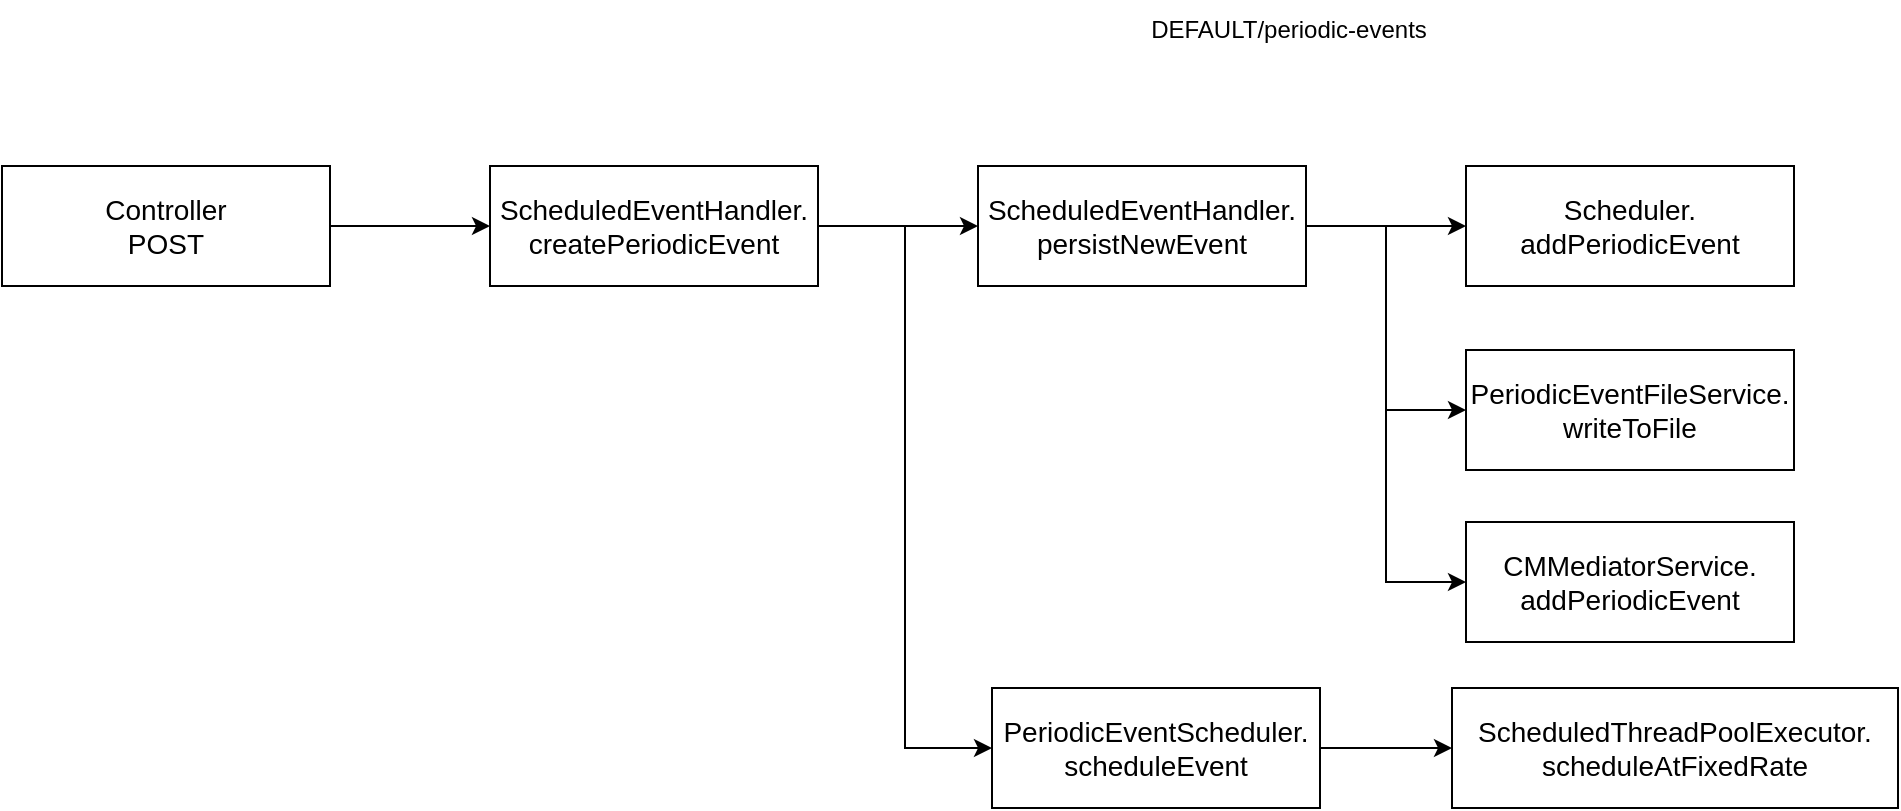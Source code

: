 <mxfile version="18.0.6" type="github">
  <diagram id="ojhRY_1zvZBuSHtZZLaS" name="Page-1">
    <mxGraphModel dx="638" dy="536" grid="0" gridSize="10" guides="1" tooltips="1" connect="1" arrows="1" fold="1" page="0" pageScale="1" pageWidth="850" pageHeight="1100" math="0" shadow="0">
      <root>
        <mxCell id="0" />
        <mxCell id="1" parent="0" />
        <mxCell id="zeNO0scl5gailHSOh_lj-3" value="" style="edgeStyle=orthogonalEdgeStyle;rounded=0;orthogonalLoop=1;jettySize=auto;html=1;" edge="1" parent="1" source="zeNO0scl5gailHSOh_lj-1" target="zeNO0scl5gailHSOh_lj-2">
          <mxGeometry relative="1" as="geometry" />
        </mxCell>
        <UserObject label="&lt;div&gt;Controller&lt;/div&gt;POST" id="zeNO0scl5gailHSOh_lj-1">
          <mxCell style="whiteSpace=wrap;html=1;align=center;treeFolding=1;treeMoving=1;newEdgeStyle={&quot;edgeStyle&quot;:&quot;elbowEdgeStyle&quot;,&quot;startArrow&quot;:&quot;none&quot;,&quot;endArrow&quot;:&quot;none&quot;};fontStyle=0;fontSize=14;" vertex="1" parent="1">
            <mxGeometry x="692" y="364" width="164" height="60" as="geometry" />
          </mxCell>
        </UserObject>
        <mxCell id="zeNO0scl5gailHSOh_lj-5" value="" style="edgeStyle=orthogonalEdgeStyle;rounded=0;orthogonalLoop=1;jettySize=auto;html=1;" edge="1" parent="1" source="zeNO0scl5gailHSOh_lj-2" target="zeNO0scl5gailHSOh_lj-4">
          <mxGeometry relative="1" as="geometry" />
        </mxCell>
        <mxCell id="zeNO0scl5gailHSOh_lj-15" value="" style="edgeStyle=orthogonalEdgeStyle;rounded=0;orthogonalLoop=1;jettySize=auto;html=1;entryX=0;entryY=0.5;entryDx=0;entryDy=0;" edge="1" parent="1" source="zeNO0scl5gailHSOh_lj-2" target="zeNO0scl5gailHSOh_lj-14">
          <mxGeometry relative="1" as="geometry" />
        </mxCell>
        <UserObject label="&lt;div&gt;ScheduledEventHandler.&lt;/div&gt;&lt;div&gt;createPeriodicEvent&lt;br&gt;&lt;/div&gt;" id="zeNO0scl5gailHSOh_lj-2">
          <mxCell style="whiteSpace=wrap;html=1;align=center;treeFolding=1;treeMoving=1;newEdgeStyle={&quot;edgeStyle&quot;:&quot;elbowEdgeStyle&quot;,&quot;startArrow&quot;:&quot;none&quot;,&quot;endArrow&quot;:&quot;none&quot;};fontStyle=0;fontSize=14;" vertex="1" parent="1">
            <mxGeometry x="936" y="364" width="164" height="60" as="geometry" />
          </mxCell>
        </UserObject>
        <mxCell id="zeNO0scl5gailHSOh_lj-8" value="" style="edgeStyle=orthogonalEdgeStyle;rounded=0;orthogonalLoop=1;jettySize=auto;html=1;" edge="1" parent="1" source="zeNO0scl5gailHSOh_lj-4" target="zeNO0scl5gailHSOh_lj-7">
          <mxGeometry relative="1" as="geometry" />
        </mxCell>
        <mxCell id="zeNO0scl5gailHSOh_lj-10" value="" style="edgeStyle=orthogonalEdgeStyle;rounded=0;orthogonalLoop=1;jettySize=auto;html=1;entryX=0;entryY=0.5;entryDx=0;entryDy=0;" edge="1" parent="1" source="zeNO0scl5gailHSOh_lj-4" target="zeNO0scl5gailHSOh_lj-9">
          <mxGeometry relative="1" as="geometry" />
        </mxCell>
        <mxCell id="zeNO0scl5gailHSOh_lj-13" value="" style="edgeStyle=orthogonalEdgeStyle;rounded=0;orthogonalLoop=1;jettySize=auto;html=1;entryX=0;entryY=0.5;entryDx=0;entryDy=0;" edge="1" parent="1" source="zeNO0scl5gailHSOh_lj-4" target="zeNO0scl5gailHSOh_lj-12">
          <mxGeometry relative="1" as="geometry" />
        </mxCell>
        <UserObject label="&lt;div&gt;ScheduledEventHandler.&lt;/div&gt;&lt;div&gt;persistNewEvent&lt;br&gt;&lt;/div&gt;" id="zeNO0scl5gailHSOh_lj-4">
          <mxCell style="whiteSpace=wrap;html=1;align=center;treeFolding=1;treeMoving=1;newEdgeStyle={&quot;edgeStyle&quot;:&quot;elbowEdgeStyle&quot;,&quot;startArrow&quot;:&quot;none&quot;,&quot;endArrow&quot;:&quot;none&quot;};fontStyle=0;fontSize=14;" vertex="1" parent="1">
            <mxGeometry x="1180" y="364" width="164" height="60" as="geometry" />
          </mxCell>
        </UserObject>
        <mxCell id="zeNO0scl5gailHSOh_lj-6" value="DEFAULT/periodic-events" style="text;html=1;strokeColor=none;fillColor=none;align=center;verticalAlign=middle;whiteSpace=wrap;rounded=0;" vertex="1" parent="1">
          <mxGeometry x="1232" y="281" width="207" height="30" as="geometry" />
        </mxCell>
        <UserObject label="&lt;div&gt;Scheduler.&lt;/div&gt;&lt;div&gt;addPeriodicEvent&lt;br&gt;&lt;/div&gt;" id="zeNO0scl5gailHSOh_lj-7">
          <mxCell style="whiteSpace=wrap;html=1;align=center;treeFolding=1;treeMoving=1;newEdgeStyle={&quot;edgeStyle&quot;:&quot;elbowEdgeStyle&quot;,&quot;startArrow&quot;:&quot;none&quot;,&quot;endArrow&quot;:&quot;none&quot;};fontStyle=0;fontSize=14;" vertex="1" parent="1">
            <mxGeometry x="1424" y="364" width="164" height="60" as="geometry" />
          </mxCell>
        </UserObject>
        <UserObject label="&lt;div&gt;PeriodicEventFileService.&lt;/div&gt;&lt;div&gt;writeToFile&lt;br&gt;&lt;/div&gt;" id="zeNO0scl5gailHSOh_lj-9">
          <mxCell style="whiteSpace=wrap;html=1;align=center;treeFolding=1;treeMoving=1;newEdgeStyle={&quot;edgeStyle&quot;:&quot;elbowEdgeStyle&quot;,&quot;startArrow&quot;:&quot;none&quot;,&quot;endArrow&quot;:&quot;none&quot;};fontStyle=0;fontSize=14;" vertex="1" parent="1">
            <mxGeometry x="1424" y="456" width="164" height="60" as="geometry" />
          </mxCell>
        </UserObject>
        <UserObject label="&lt;div&gt;CMMediatorService.&lt;/div&gt;&lt;div&gt;addPeriodicEvent&lt;br&gt;&lt;/div&gt;" id="zeNO0scl5gailHSOh_lj-12">
          <mxCell style="whiteSpace=wrap;html=1;align=center;treeFolding=1;treeMoving=1;newEdgeStyle={&quot;edgeStyle&quot;:&quot;elbowEdgeStyle&quot;,&quot;startArrow&quot;:&quot;none&quot;,&quot;endArrow&quot;:&quot;none&quot;};fontStyle=0;fontSize=14;" vertex="1" parent="1">
            <mxGeometry x="1424" y="542" width="164" height="60" as="geometry" />
          </mxCell>
        </UserObject>
        <mxCell id="zeNO0scl5gailHSOh_lj-17" value="" style="edgeStyle=orthogonalEdgeStyle;rounded=0;orthogonalLoop=1;jettySize=auto;html=1;" edge="1" parent="1" source="zeNO0scl5gailHSOh_lj-14" target="zeNO0scl5gailHSOh_lj-16">
          <mxGeometry relative="1" as="geometry" />
        </mxCell>
        <UserObject label="&lt;div&gt;PeriodicEventScheduler.&lt;/div&gt;&lt;div&gt;scheduleEvent&lt;br&gt;&lt;/div&gt;" id="zeNO0scl5gailHSOh_lj-14">
          <mxCell style="whiteSpace=wrap;html=1;align=center;treeFolding=1;treeMoving=1;newEdgeStyle={&quot;edgeStyle&quot;:&quot;elbowEdgeStyle&quot;,&quot;startArrow&quot;:&quot;none&quot;,&quot;endArrow&quot;:&quot;none&quot;};fontStyle=0;fontSize=14;" vertex="1" parent="1">
            <mxGeometry x="1187" y="625" width="164" height="60" as="geometry" />
          </mxCell>
        </UserObject>
        <UserObject label="&lt;div&gt;ScheduledThreadPoolExecutor.&lt;/div&gt;&lt;div&gt;scheduleAtFixedRate&lt;br&gt;&lt;/div&gt;" id="zeNO0scl5gailHSOh_lj-16">
          <mxCell style="whiteSpace=wrap;html=1;align=center;treeFolding=1;treeMoving=1;newEdgeStyle={&quot;edgeStyle&quot;:&quot;elbowEdgeStyle&quot;,&quot;startArrow&quot;:&quot;none&quot;,&quot;endArrow&quot;:&quot;none&quot;};fontStyle=0;fontSize=14;" vertex="1" parent="1">
            <mxGeometry x="1417" y="625" width="223" height="60" as="geometry" />
          </mxCell>
        </UserObject>
      </root>
    </mxGraphModel>
  </diagram>
</mxfile>
